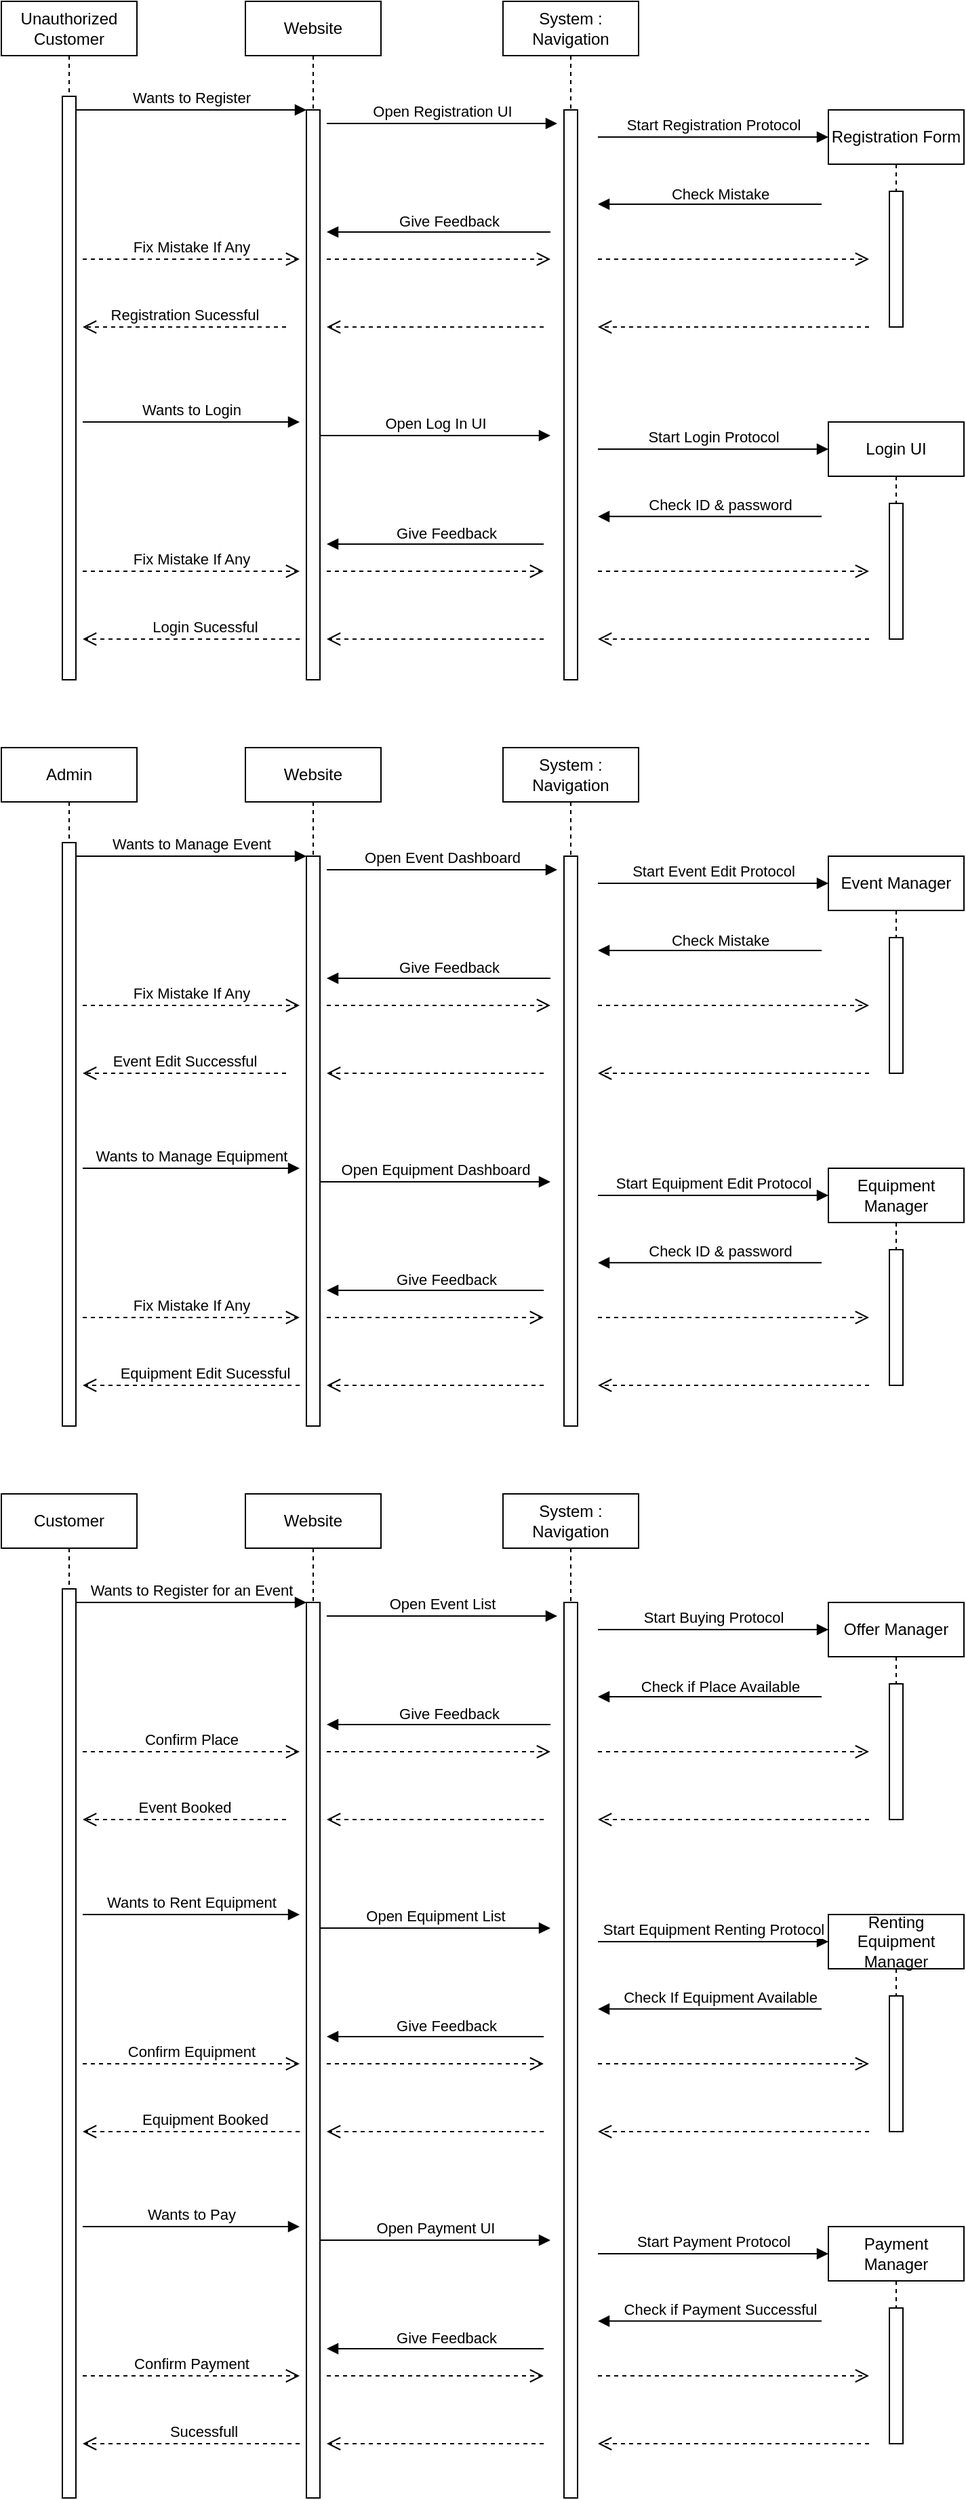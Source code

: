 <mxfile version="26.2.9">
  <diagram name="Page-1" id="2YBvvXClWsGukQMizWep">
    <mxGraphModel dx="3362" dy="2035" grid="1" gridSize="10" guides="1" tooltips="1" connect="1" arrows="1" fold="1" page="1" pageScale="1" pageWidth="850" pageHeight="1100" math="0" shadow="0">
      <root>
        <mxCell id="0" />
        <mxCell id="1" parent="0" />
        <mxCell id="aM9ryv3xv72pqoxQDRHE-1" value="Unauthorized Customer" style="shape=umlLifeline;perimeter=lifelinePerimeter;whiteSpace=wrap;html=1;container=0;dropTarget=0;collapsible=0;recursiveResize=0;outlineConnect=0;portConstraint=eastwest;newEdgeStyle={&quot;edgeStyle&quot;:&quot;elbowEdgeStyle&quot;,&quot;elbow&quot;:&quot;vertical&quot;,&quot;curved&quot;:0,&quot;rounded&quot;:0};" parent="1" vertex="1">
          <mxGeometry x="40" y="40" width="100" height="500" as="geometry" />
        </mxCell>
        <mxCell id="aM9ryv3xv72pqoxQDRHE-2" value="" style="html=1;points=[];perimeter=orthogonalPerimeter;outlineConnect=0;targetShapes=umlLifeline;portConstraint=eastwest;newEdgeStyle={&quot;edgeStyle&quot;:&quot;elbowEdgeStyle&quot;,&quot;elbow&quot;:&quot;vertical&quot;,&quot;curved&quot;:0,&quot;rounded&quot;:0};" parent="aM9ryv3xv72pqoxQDRHE-1" vertex="1">
          <mxGeometry x="45" y="70" width="10" height="430" as="geometry" />
        </mxCell>
        <mxCell id="aM9ryv3xv72pqoxQDRHE-5" value="Website" style="shape=umlLifeline;perimeter=lifelinePerimeter;whiteSpace=wrap;html=1;container=0;dropTarget=0;collapsible=0;recursiveResize=0;outlineConnect=0;portConstraint=eastwest;newEdgeStyle={&quot;edgeStyle&quot;:&quot;elbowEdgeStyle&quot;,&quot;elbow&quot;:&quot;vertical&quot;,&quot;curved&quot;:0,&quot;rounded&quot;:0};" parent="1" vertex="1">
          <mxGeometry x="220" y="40" width="100" height="500" as="geometry" />
        </mxCell>
        <mxCell id="aM9ryv3xv72pqoxQDRHE-6" value="" style="html=1;points=[];perimeter=orthogonalPerimeter;outlineConnect=0;targetShapes=umlLifeline;portConstraint=eastwest;newEdgeStyle={&quot;edgeStyle&quot;:&quot;elbowEdgeStyle&quot;,&quot;elbow&quot;:&quot;vertical&quot;,&quot;curved&quot;:0,&quot;rounded&quot;:0};" parent="aM9ryv3xv72pqoxQDRHE-5" vertex="1">
          <mxGeometry x="45" y="80" width="10" height="420" as="geometry" />
        </mxCell>
        <mxCell id="aM9ryv3xv72pqoxQDRHE-7" value="Wants to Register" style="html=1;verticalAlign=bottom;endArrow=block;edgeStyle=elbowEdgeStyle;elbow=vertical;curved=0;rounded=0;" parent="1" source="aM9ryv3xv72pqoxQDRHE-2" target="aM9ryv3xv72pqoxQDRHE-6" edge="1">
          <mxGeometry relative="1" as="geometry">
            <mxPoint x="195" y="130" as="sourcePoint" />
            <Array as="points">
              <mxPoint x="180" y="120" />
            </Array>
          </mxGeometry>
        </mxCell>
        <mxCell id="aM9ryv3xv72pqoxQDRHE-8" value="Registration Sucessful" style="html=1;verticalAlign=bottom;endArrow=open;dashed=1;endSize=8;edgeStyle=elbowEdgeStyle;elbow=vertical;curved=0;rounded=0;" parent="1" edge="1">
          <mxGeometry relative="1" as="geometry">
            <mxPoint x="100" y="280" as="targetPoint" />
            <Array as="points">
              <mxPoint x="190" y="280" />
            </Array>
            <mxPoint x="250" y="280" as="sourcePoint" />
            <mxPoint as="offset" />
          </mxGeometry>
        </mxCell>
        <mxCell id="aM9ryv3xv72pqoxQDRHE-9" value="Give Feedback" style="html=1;verticalAlign=bottom;endArrow=block;edgeStyle=elbowEdgeStyle;elbow=vertical;curved=0;rounded=0;" parent="1" edge="1">
          <mxGeometry x="-0.091" y="1" relative="1" as="geometry">
            <mxPoint x="445" y="210" as="sourcePoint" />
            <Array as="points">
              <mxPoint x="370" y="210" />
            </Array>
            <mxPoint x="280" y="210" as="targetPoint" />
            <mxPoint as="offset" />
          </mxGeometry>
        </mxCell>
        <mxCell id="aM9ryv3xv72pqoxQDRHE-10" value="Fix Mistake If Any" style="html=1;verticalAlign=bottom;endArrow=open;dashed=1;endSize=8;edgeStyle=elbowEdgeStyle;elbow=vertical;curved=0;rounded=0;" parent="1" edge="1">
          <mxGeometry relative="1" as="geometry">
            <mxPoint x="260" y="230" as="targetPoint" />
            <Array as="points">
              <mxPoint x="180" y="230" />
            </Array>
            <mxPoint x="100" y="230" as="sourcePoint" />
          </mxGeometry>
        </mxCell>
        <mxCell id="BdRyoHhxma-cPwSNTm6--17" value="Open Registration UI" style="html=1;verticalAlign=bottom;endArrow=block;edgeStyle=elbowEdgeStyle;elbow=vertical;curved=0;rounded=0;" edge="1" parent="1">
          <mxGeometry relative="1" as="geometry">
            <mxPoint x="280" y="130" as="sourcePoint" />
            <Array as="points">
              <mxPoint x="365" y="130" />
            </Array>
            <mxPoint x="450" y="130" as="targetPoint" />
          </mxGeometry>
        </mxCell>
        <mxCell id="BdRyoHhxma-cPwSNTm6--18" value="System : Navigation" style="shape=umlLifeline;perimeter=lifelinePerimeter;whiteSpace=wrap;html=1;container=0;dropTarget=0;collapsible=0;recursiveResize=0;outlineConnect=0;portConstraint=eastwest;newEdgeStyle={&quot;edgeStyle&quot;:&quot;elbowEdgeStyle&quot;,&quot;elbow&quot;:&quot;vertical&quot;,&quot;curved&quot;:0,&quot;rounded&quot;:0};" vertex="1" parent="1">
          <mxGeometry x="410" y="40" width="100" height="500" as="geometry" />
        </mxCell>
        <mxCell id="BdRyoHhxma-cPwSNTm6--19" value="" style="html=1;points=[];perimeter=orthogonalPerimeter;outlineConnect=0;targetShapes=umlLifeline;portConstraint=eastwest;newEdgeStyle={&quot;edgeStyle&quot;:&quot;elbowEdgeStyle&quot;,&quot;elbow&quot;:&quot;vertical&quot;,&quot;curved&quot;:0,&quot;rounded&quot;:0};" vertex="1" parent="BdRyoHhxma-cPwSNTm6--18">
          <mxGeometry x="45" y="80" width="10" height="420" as="geometry" />
        </mxCell>
        <mxCell id="BdRyoHhxma-cPwSNTm6--20" value="Start Registration Protocol " style="html=1;verticalAlign=bottom;endArrow=block;edgeStyle=elbowEdgeStyle;elbow=vertical;curved=0;rounded=0;" edge="1" parent="1">
          <mxGeometry relative="1" as="geometry">
            <mxPoint x="480" y="140" as="sourcePoint" />
            <Array as="points">
              <mxPoint x="565" y="140" />
            </Array>
            <mxPoint x="650" y="140" as="targetPoint" />
            <mxPoint as="offset" />
          </mxGeometry>
        </mxCell>
        <mxCell id="BdRyoHhxma-cPwSNTm6--21" value="Check Mistake" style="html=1;verticalAlign=bottom;endArrow=block;edgeStyle=elbowEdgeStyle;elbow=vertical;curved=0;rounded=0;" edge="1" parent="1">
          <mxGeometry x="-0.091" y="1" relative="1" as="geometry">
            <mxPoint x="645" y="189.5" as="sourcePoint" />
            <Array as="points">
              <mxPoint x="570" y="189.5" />
            </Array>
            <mxPoint x="480" y="189.5" as="targetPoint" />
            <mxPoint as="offset" />
          </mxGeometry>
        </mxCell>
        <mxCell id="BdRyoHhxma-cPwSNTm6--26" value="Registration Form" style="shape=umlLifeline;perimeter=lifelinePerimeter;whiteSpace=wrap;html=1;container=0;dropTarget=0;collapsible=0;recursiveResize=0;outlineConnect=0;portConstraint=eastwest;newEdgeStyle={&quot;edgeStyle&quot;:&quot;elbowEdgeStyle&quot;,&quot;elbow&quot;:&quot;vertical&quot;,&quot;curved&quot;:0,&quot;rounded&quot;:0};" vertex="1" parent="1">
          <mxGeometry x="650" y="120" width="100" height="160" as="geometry" />
        </mxCell>
        <mxCell id="BdRyoHhxma-cPwSNTm6--27" value="" style="html=1;points=[];perimeter=orthogonalPerimeter;outlineConnect=0;targetShapes=umlLifeline;portConstraint=eastwest;newEdgeStyle={&quot;edgeStyle&quot;:&quot;elbowEdgeStyle&quot;,&quot;elbow&quot;:&quot;vertical&quot;,&quot;curved&quot;:0,&quot;rounded&quot;:0};" vertex="1" parent="BdRyoHhxma-cPwSNTm6--26">
          <mxGeometry x="45" y="60" width="10" height="100" as="geometry" />
        </mxCell>
        <mxCell id="BdRyoHhxma-cPwSNTm6--30" value="" style="html=1;verticalAlign=bottom;endArrow=open;dashed=1;endSize=8;edgeStyle=elbowEdgeStyle;elbow=vertical;curved=0;rounded=0;" edge="1" parent="1">
          <mxGeometry relative="1" as="geometry">
            <mxPoint x="280" y="280" as="targetPoint" />
            <Array as="points">
              <mxPoint x="375" y="280" />
            </Array>
            <mxPoint x="440" y="280" as="sourcePoint" />
            <mxPoint as="offset" />
          </mxGeometry>
        </mxCell>
        <mxCell id="BdRyoHhxma-cPwSNTm6--31" value="" style="html=1;verticalAlign=bottom;endArrow=open;dashed=1;endSize=8;edgeStyle=elbowEdgeStyle;elbow=vertical;curved=0;rounded=0;" edge="1" parent="1">
          <mxGeometry relative="1" as="geometry">
            <mxPoint x="480" y="280" as="targetPoint" />
            <Array as="points">
              <mxPoint x="565" y="280" />
            </Array>
            <mxPoint x="680" y="280" as="sourcePoint" />
            <mxPoint as="offset" />
          </mxGeometry>
        </mxCell>
        <mxCell id="BdRyoHhxma-cPwSNTm6--32" value="" style="html=1;verticalAlign=bottom;endArrow=open;dashed=1;endSize=8;edgeStyle=elbowEdgeStyle;elbow=vertical;curved=0;rounded=0;" edge="1" parent="1">
          <mxGeometry relative="1" as="geometry">
            <mxPoint x="445" y="230" as="targetPoint" />
            <Array as="points">
              <mxPoint x="360" y="230" />
            </Array>
            <mxPoint x="280" y="230" as="sourcePoint" />
          </mxGeometry>
        </mxCell>
        <mxCell id="BdRyoHhxma-cPwSNTm6--33" value="" style="html=1;verticalAlign=bottom;endArrow=open;dashed=1;endSize=8;edgeStyle=elbowEdgeStyle;elbow=vertical;curved=0;rounded=0;" edge="1" parent="1">
          <mxGeometry relative="1" as="geometry">
            <mxPoint x="680" y="230" as="targetPoint" />
            <Array as="points">
              <mxPoint x="550" y="230" />
            </Array>
            <mxPoint x="480" y="230" as="sourcePoint" />
          </mxGeometry>
        </mxCell>
        <mxCell id="BdRyoHhxma-cPwSNTm6--55" value="Wants to Login" style="html=1;verticalAlign=bottom;endArrow=block;edgeStyle=elbowEdgeStyle;elbow=vertical;curved=0;rounded=0;" edge="1" parent="1">
          <mxGeometry relative="1" as="geometry">
            <mxPoint x="100" y="350" as="sourcePoint" />
            <Array as="points">
              <mxPoint x="175" y="350" />
            </Array>
            <mxPoint x="260" y="350" as="targetPoint" />
          </mxGeometry>
        </mxCell>
        <mxCell id="BdRyoHhxma-cPwSNTm6--56" value="Login Sucessful" style="html=1;verticalAlign=bottom;endArrow=open;dashed=1;endSize=8;edgeStyle=elbowEdgeStyle;elbow=vertical;curved=0;rounded=0;" edge="1" parent="1">
          <mxGeometry x="-0.118" relative="1" as="geometry">
            <mxPoint x="100" y="510" as="targetPoint" />
            <Array as="points">
              <mxPoint x="195" y="510" />
            </Array>
            <mxPoint x="260" y="510" as="sourcePoint" />
            <mxPoint as="offset" />
          </mxGeometry>
        </mxCell>
        <mxCell id="BdRyoHhxma-cPwSNTm6--57" value="Give Feedback" style="html=1;verticalAlign=bottom;endArrow=block;edgeStyle=elbowEdgeStyle;elbow=vertical;curved=0;rounded=0;" edge="1" parent="1">
          <mxGeometry x="-0.091" y="1" relative="1" as="geometry">
            <mxPoint x="440" y="440" as="sourcePoint" />
            <Array as="points">
              <mxPoint x="365" y="440" />
            </Array>
            <mxPoint x="280" y="440" as="targetPoint" />
            <mxPoint as="offset" />
          </mxGeometry>
        </mxCell>
        <mxCell id="BdRyoHhxma-cPwSNTm6--58" value="Fix Mistake If Any" style="html=1;verticalAlign=bottom;endArrow=open;dashed=1;endSize=8;edgeStyle=elbowEdgeStyle;elbow=vertical;curved=0;rounded=0;" edge="1" parent="1">
          <mxGeometry relative="1" as="geometry">
            <mxPoint x="260" y="460" as="targetPoint" />
            <Array as="points">
              <mxPoint x="175" y="460" />
            </Array>
            <mxPoint x="100" y="460" as="sourcePoint" />
          </mxGeometry>
        </mxCell>
        <mxCell id="BdRyoHhxma-cPwSNTm6--59" value="Open Log In UI" style="html=1;verticalAlign=bottom;endArrow=block;edgeStyle=elbowEdgeStyle;elbow=vertical;curved=0;rounded=0;" edge="1" parent="1">
          <mxGeometry relative="1" as="geometry">
            <mxPoint x="275" y="360" as="sourcePoint" />
            <Array as="points">
              <mxPoint x="360" y="360" />
            </Array>
            <mxPoint x="445" y="360" as="targetPoint" />
          </mxGeometry>
        </mxCell>
        <mxCell id="BdRyoHhxma-cPwSNTm6--60" value="Start Login Protocol" style="html=1;verticalAlign=bottom;endArrow=block;edgeStyle=elbowEdgeStyle;elbow=vertical;curved=0;rounded=0;" edge="1" parent="1">
          <mxGeometry relative="1" as="geometry">
            <mxPoint x="480" y="370" as="sourcePoint" />
            <Array as="points">
              <mxPoint x="565" y="370" />
            </Array>
            <mxPoint x="650" y="370" as="targetPoint" />
          </mxGeometry>
        </mxCell>
        <mxCell id="BdRyoHhxma-cPwSNTm6--61" value="Check ID &amp;amp; password" style="html=1;verticalAlign=bottom;endArrow=block;edgeStyle=elbowEdgeStyle;elbow=vertical;curved=0;rounded=0;" edge="1" parent="1">
          <mxGeometry x="-0.091" relative="1" as="geometry">
            <mxPoint x="645" y="419.66" as="sourcePoint" />
            <Array as="points">
              <mxPoint x="570" y="419.66" />
            </Array>
            <mxPoint x="480" y="419.66" as="targetPoint" />
            <mxPoint as="offset" />
          </mxGeometry>
        </mxCell>
        <mxCell id="BdRyoHhxma-cPwSNTm6--62" value="" style="html=1;verticalAlign=bottom;endArrow=open;dashed=1;endSize=8;edgeStyle=elbowEdgeStyle;elbow=vertical;curved=0;rounded=0;" edge="1" parent="1">
          <mxGeometry relative="1" as="geometry">
            <mxPoint x="280" y="510" as="targetPoint" />
            <Array as="points">
              <mxPoint x="370" y="510" />
            </Array>
            <mxPoint x="440" y="510" as="sourcePoint" />
            <mxPoint as="offset" />
          </mxGeometry>
        </mxCell>
        <mxCell id="BdRyoHhxma-cPwSNTm6--63" value="" style="html=1;verticalAlign=bottom;endArrow=open;dashed=1;endSize=8;edgeStyle=elbowEdgeStyle;elbow=vertical;curved=0;rounded=0;" edge="1" parent="1">
          <mxGeometry relative="1" as="geometry">
            <mxPoint x="480" y="510" as="targetPoint" />
            <Array as="points">
              <mxPoint x="560" y="510" />
            </Array>
            <mxPoint x="680" y="510" as="sourcePoint" />
            <mxPoint as="offset" />
          </mxGeometry>
        </mxCell>
        <mxCell id="BdRyoHhxma-cPwSNTm6--64" value="" style="html=1;verticalAlign=bottom;endArrow=open;dashed=1;endSize=8;edgeStyle=elbowEdgeStyle;elbow=vertical;curved=0;rounded=0;" edge="1" parent="1">
          <mxGeometry relative="1" as="geometry">
            <mxPoint x="440" y="460" as="targetPoint" />
            <Array as="points">
              <mxPoint x="355" y="460" />
            </Array>
            <mxPoint x="280" y="460" as="sourcePoint" />
          </mxGeometry>
        </mxCell>
        <mxCell id="BdRyoHhxma-cPwSNTm6--65" value="" style="html=1;verticalAlign=bottom;endArrow=open;dashed=1;endSize=8;edgeStyle=elbowEdgeStyle;elbow=vertical;curved=0;rounded=0;" edge="1" parent="1">
          <mxGeometry relative="1" as="geometry">
            <mxPoint x="680" y="460" as="targetPoint" />
            <Array as="points">
              <mxPoint x="545" y="460" />
            </Array>
            <mxPoint x="480" y="460" as="sourcePoint" />
          </mxGeometry>
        </mxCell>
        <mxCell id="BdRyoHhxma-cPwSNTm6--66" value="Login UI" style="shape=umlLifeline;perimeter=lifelinePerimeter;whiteSpace=wrap;html=1;container=0;dropTarget=0;collapsible=0;recursiveResize=0;outlineConnect=0;portConstraint=eastwest;newEdgeStyle={&quot;edgeStyle&quot;:&quot;elbowEdgeStyle&quot;,&quot;elbow&quot;:&quot;vertical&quot;,&quot;curved&quot;:0,&quot;rounded&quot;:0};" vertex="1" parent="1">
          <mxGeometry x="650" y="350" width="100" height="160" as="geometry" />
        </mxCell>
        <mxCell id="BdRyoHhxma-cPwSNTm6--67" value="" style="html=1;points=[];perimeter=orthogonalPerimeter;outlineConnect=0;targetShapes=umlLifeline;portConstraint=eastwest;newEdgeStyle={&quot;edgeStyle&quot;:&quot;elbowEdgeStyle&quot;,&quot;elbow&quot;:&quot;vertical&quot;,&quot;curved&quot;:0,&quot;rounded&quot;:0};" vertex="1" parent="BdRyoHhxma-cPwSNTm6--66">
          <mxGeometry x="45" y="60" width="10" height="100" as="geometry" />
        </mxCell>
        <mxCell id="BdRyoHhxma-cPwSNTm6--81" value="Admin" style="shape=umlLifeline;perimeter=lifelinePerimeter;whiteSpace=wrap;html=1;container=0;dropTarget=0;collapsible=0;recursiveResize=0;outlineConnect=0;portConstraint=eastwest;newEdgeStyle={&quot;edgeStyle&quot;:&quot;elbowEdgeStyle&quot;,&quot;elbow&quot;:&quot;vertical&quot;,&quot;curved&quot;:0,&quot;rounded&quot;:0};" vertex="1" parent="1">
          <mxGeometry x="40" y="590" width="100" height="500" as="geometry" />
        </mxCell>
        <mxCell id="BdRyoHhxma-cPwSNTm6--82" value="" style="html=1;points=[];perimeter=orthogonalPerimeter;outlineConnect=0;targetShapes=umlLifeline;portConstraint=eastwest;newEdgeStyle={&quot;edgeStyle&quot;:&quot;elbowEdgeStyle&quot;,&quot;elbow&quot;:&quot;vertical&quot;,&quot;curved&quot;:0,&quot;rounded&quot;:0};" vertex="1" parent="BdRyoHhxma-cPwSNTm6--81">
          <mxGeometry x="45" y="70" width="10" height="430" as="geometry" />
        </mxCell>
        <mxCell id="BdRyoHhxma-cPwSNTm6--83" value="Website" style="shape=umlLifeline;perimeter=lifelinePerimeter;whiteSpace=wrap;html=1;container=0;dropTarget=0;collapsible=0;recursiveResize=0;outlineConnect=0;portConstraint=eastwest;newEdgeStyle={&quot;edgeStyle&quot;:&quot;elbowEdgeStyle&quot;,&quot;elbow&quot;:&quot;vertical&quot;,&quot;curved&quot;:0,&quot;rounded&quot;:0};" vertex="1" parent="1">
          <mxGeometry x="220" y="590" width="100" height="500" as="geometry" />
        </mxCell>
        <mxCell id="BdRyoHhxma-cPwSNTm6--84" value="" style="html=1;points=[];perimeter=orthogonalPerimeter;outlineConnect=0;targetShapes=umlLifeline;portConstraint=eastwest;newEdgeStyle={&quot;edgeStyle&quot;:&quot;elbowEdgeStyle&quot;,&quot;elbow&quot;:&quot;vertical&quot;,&quot;curved&quot;:0,&quot;rounded&quot;:0};" vertex="1" parent="BdRyoHhxma-cPwSNTm6--83">
          <mxGeometry x="45" y="80" width="10" height="420" as="geometry" />
        </mxCell>
        <mxCell id="BdRyoHhxma-cPwSNTm6--85" value="Wants to Manage Event " style="html=1;verticalAlign=bottom;endArrow=block;edgeStyle=elbowEdgeStyle;elbow=vertical;curved=0;rounded=0;" edge="1" parent="1" source="BdRyoHhxma-cPwSNTm6--82" target="BdRyoHhxma-cPwSNTm6--84">
          <mxGeometry relative="1" as="geometry">
            <mxPoint x="195" y="680" as="sourcePoint" />
            <Array as="points">
              <mxPoint x="180" y="670" />
            </Array>
          </mxGeometry>
        </mxCell>
        <mxCell id="BdRyoHhxma-cPwSNTm6--86" value="Event Edit Successful" style="html=1;verticalAlign=bottom;endArrow=open;dashed=1;endSize=8;edgeStyle=elbowEdgeStyle;elbow=vertical;curved=0;rounded=0;" edge="1" parent="1">
          <mxGeometry relative="1" as="geometry">
            <mxPoint x="100" y="830" as="targetPoint" />
            <Array as="points">
              <mxPoint x="190" y="830" />
            </Array>
            <mxPoint x="250" y="830" as="sourcePoint" />
            <mxPoint as="offset" />
          </mxGeometry>
        </mxCell>
        <mxCell id="BdRyoHhxma-cPwSNTm6--87" value="Give Feedback" style="html=1;verticalAlign=bottom;endArrow=block;edgeStyle=elbowEdgeStyle;elbow=vertical;curved=0;rounded=0;" edge="1" parent="1">
          <mxGeometry x="-0.091" y="1" relative="1" as="geometry">
            <mxPoint x="445" y="760" as="sourcePoint" />
            <Array as="points">
              <mxPoint x="370" y="760" />
            </Array>
            <mxPoint x="280" y="760" as="targetPoint" />
            <mxPoint as="offset" />
          </mxGeometry>
        </mxCell>
        <mxCell id="BdRyoHhxma-cPwSNTm6--88" value="Fix Mistake If Any" style="html=1;verticalAlign=bottom;endArrow=open;dashed=1;endSize=8;edgeStyle=elbowEdgeStyle;elbow=vertical;curved=0;rounded=0;" edge="1" parent="1">
          <mxGeometry relative="1" as="geometry">
            <mxPoint x="260" y="780" as="targetPoint" />
            <Array as="points">
              <mxPoint x="180" y="780" />
            </Array>
            <mxPoint x="100" y="780" as="sourcePoint" />
          </mxGeometry>
        </mxCell>
        <mxCell id="BdRyoHhxma-cPwSNTm6--89" value="Open Event Dashboard" style="html=1;verticalAlign=bottom;endArrow=block;edgeStyle=elbowEdgeStyle;elbow=vertical;curved=0;rounded=0;" edge="1" parent="1">
          <mxGeometry relative="1" as="geometry">
            <mxPoint x="280" y="680" as="sourcePoint" />
            <Array as="points">
              <mxPoint x="365" y="680" />
            </Array>
            <mxPoint x="450" y="680" as="targetPoint" />
          </mxGeometry>
        </mxCell>
        <mxCell id="BdRyoHhxma-cPwSNTm6--90" value="System : Navigation" style="shape=umlLifeline;perimeter=lifelinePerimeter;whiteSpace=wrap;html=1;container=0;dropTarget=0;collapsible=0;recursiveResize=0;outlineConnect=0;portConstraint=eastwest;newEdgeStyle={&quot;edgeStyle&quot;:&quot;elbowEdgeStyle&quot;,&quot;elbow&quot;:&quot;vertical&quot;,&quot;curved&quot;:0,&quot;rounded&quot;:0};" vertex="1" parent="1">
          <mxGeometry x="410" y="590" width="100" height="500" as="geometry" />
        </mxCell>
        <mxCell id="BdRyoHhxma-cPwSNTm6--91" value="" style="html=1;points=[];perimeter=orthogonalPerimeter;outlineConnect=0;targetShapes=umlLifeline;portConstraint=eastwest;newEdgeStyle={&quot;edgeStyle&quot;:&quot;elbowEdgeStyle&quot;,&quot;elbow&quot;:&quot;vertical&quot;,&quot;curved&quot;:0,&quot;rounded&quot;:0};" vertex="1" parent="BdRyoHhxma-cPwSNTm6--90">
          <mxGeometry x="45" y="80" width="10" height="420" as="geometry" />
        </mxCell>
        <mxCell id="BdRyoHhxma-cPwSNTm6--92" value="Start Event Edit Protocol " style="html=1;verticalAlign=bottom;endArrow=block;edgeStyle=elbowEdgeStyle;elbow=vertical;curved=0;rounded=0;" edge="1" parent="1">
          <mxGeometry relative="1" as="geometry">
            <mxPoint x="480" y="690" as="sourcePoint" />
            <Array as="points">
              <mxPoint x="565" y="690" />
            </Array>
            <mxPoint x="650" y="690" as="targetPoint" />
            <mxPoint as="offset" />
          </mxGeometry>
        </mxCell>
        <mxCell id="BdRyoHhxma-cPwSNTm6--93" value="Check Mistake" style="html=1;verticalAlign=bottom;endArrow=block;edgeStyle=elbowEdgeStyle;elbow=vertical;curved=0;rounded=0;" edge="1" parent="1">
          <mxGeometry x="-0.091" y="1" relative="1" as="geometry">
            <mxPoint x="645" y="739.5" as="sourcePoint" />
            <Array as="points">
              <mxPoint x="570" y="739.5" />
            </Array>
            <mxPoint x="480" y="739.5" as="targetPoint" />
            <mxPoint as="offset" />
          </mxGeometry>
        </mxCell>
        <mxCell id="BdRyoHhxma-cPwSNTm6--94" value="Event Manager" style="shape=umlLifeline;perimeter=lifelinePerimeter;whiteSpace=wrap;html=1;container=0;dropTarget=0;collapsible=0;recursiveResize=0;outlineConnect=0;portConstraint=eastwest;newEdgeStyle={&quot;edgeStyle&quot;:&quot;elbowEdgeStyle&quot;,&quot;elbow&quot;:&quot;vertical&quot;,&quot;curved&quot;:0,&quot;rounded&quot;:0};" vertex="1" parent="1">
          <mxGeometry x="650" y="670" width="100" height="160" as="geometry" />
        </mxCell>
        <mxCell id="BdRyoHhxma-cPwSNTm6--95" value="" style="html=1;points=[];perimeter=orthogonalPerimeter;outlineConnect=0;targetShapes=umlLifeline;portConstraint=eastwest;newEdgeStyle={&quot;edgeStyle&quot;:&quot;elbowEdgeStyle&quot;,&quot;elbow&quot;:&quot;vertical&quot;,&quot;curved&quot;:0,&quot;rounded&quot;:0};" vertex="1" parent="BdRyoHhxma-cPwSNTm6--94">
          <mxGeometry x="45" y="60" width="10" height="100" as="geometry" />
        </mxCell>
        <mxCell id="BdRyoHhxma-cPwSNTm6--96" value="" style="html=1;verticalAlign=bottom;endArrow=open;dashed=1;endSize=8;edgeStyle=elbowEdgeStyle;elbow=vertical;curved=0;rounded=0;" edge="1" parent="1">
          <mxGeometry relative="1" as="geometry">
            <mxPoint x="280" y="830" as="targetPoint" />
            <Array as="points">
              <mxPoint x="375" y="830" />
            </Array>
            <mxPoint x="440" y="830" as="sourcePoint" />
            <mxPoint as="offset" />
          </mxGeometry>
        </mxCell>
        <mxCell id="BdRyoHhxma-cPwSNTm6--97" value="" style="html=1;verticalAlign=bottom;endArrow=open;dashed=1;endSize=8;edgeStyle=elbowEdgeStyle;elbow=vertical;curved=0;rounded=0;" edge="1" parent="1">
          <mxGeometry relative="1" as="geometry">
            <mxPoint x="480" y="830" as="targetPoint" />
            <Array as="points">
              <mxPoint x="565" y="830" />
            </Array>
            <mxPoint x="680" y="830" as="sourcePoint" />
            <mxPoint as="offset" />
          </mxGeometry>
        </mxCell>
        <mxCell id="BdRyoHhxma-cPwSNTm6--98" value="" style="html=1;verticalAlign=bottom;endArrow=open;dashed=1;endSize=8;edgeStyle=elbowEdgeStyle;elbow=vertical;curved=0;rounded=0;" edge="1" parent="1">
          <mxGeometry relative="1" as="geometry">
            <mxPoint x="445" y="780" as="targetPoint" />
            <Array as="points">
              <mxPoint x="360" y="780" />
            </Array>
            <mxPoint x="280" y="780" as="sourcePoint" />
          </mxGeometry>
        </mxCell>
        <mxCell id="BdRyoHhxma-cPwSNTm6--99" value="" style="html=1;verticalAlign=bottom;endArrow=open;dashed=1;endSize=8;edgeStyle=elbowEdgeStyle;elbow=vertical;curved=0;rounded=0;" edge="1" parent="1">
          <mxGeometry relative="1" as="geometry">
            <mxPoint x="680" y="780" as="targetPoint" />
            <Array as="points">
              <mxPoint x="550" y="780" />
            </Array>
            <mxPoint x="480" y="780" as="sourcePoint" />
          </mxGeometry>
        </mxCell>
        <mxCell id="BdRyoHhxma-cPwSNTm6--100" value="Wants to Manage Equipment" style="html=1;verticalAlign=bottom;endArrow=block;edgeStyle=elbowEdgeStyle;elbow=vertical;curved=0;rounded=0;" edge="1" parent="1">
          <mxGeometry relative="1" as="geometry">
            <mxPoint x="100" y="900" as="sourcePoint" />
            <Array as="points">
              <mxPoint x="175" y="900" />
            </Array>
            <mxPoint x="260" y="900" as="targetPoint" />
          </mxGeometry>
        </mxCell>
        <mxCell id="BdRyoHhxma-cPwSNTm6--101" value="Equipment Edit Sucessful" style="html=1;verticalAlign=bottom;endArrow=open;dashed=1;endSize=8;edgeStyle=elbowEdgeStyle;elbow=vertical;curved=0;rounded=0;" edge="1" parent="1">
          <mxGeometry x="-0.118" relative="1" as="geometry">
            <mxPoint x="100" y="1060" as="targetPoint" />
            <Array as="points">
              <mxPoint x="195" y="1060" />
            </Array>
            <mxPoint x="260" y="1060" as="sourcePoint" />
            <mxPoint as="offset" />
          </mxGeometry>
        </mxCell>
        <mxCell id="BdRyoHhxma-cPwSNTm6--102" value="Give Feedback" style="html=1;verticalAlign=bottom;endArrow=block;edgeStyle=elbowEdgeStyle;elbow=vertical;curved=0;rounded=0;" edge="1" parent="1">
          <mxGeometry x="-0.091" y="1" relative="1" as="geometry">
            <mxPoint x="440" y="990" as="sourcePoint" />
            <Array as="points">
              <mxPoint x="365" y="990" />
            </Array>
            <mxPoint x="280" y="990" as="targetPoint" />
            <mxPoint as="offset" />
          </mxGeometry>
        </mxCell>
        <mxCell id="BdRyoHhxma-cPwSNTm6--103" value="Fix Mistake If Any" style="html=1;verticalAlign=bottom;endArrow=open;dashed=1;endSize=8;edgeStyle=elbowEdgeStyle;elbow=vertical;curved=0;rounded=0;" edge="1" parent="1">
          <mxGeometry relative="1" as="geometry">
            <mxPoint x="260" y="1010" as="targetPoint" />
            <Array as="points">
              <mxPoint x="175" y="1010" />
            </Array>
            <mxPoint x="100" y="1010" as="sourcePoint" />
          </mxGeometry>
        </mxCell>
        <mxCell id="BdRyoHhxma-cPwSNTm6--104" value="Open Equipment Dashboard" style="html=1;verticalAlign=bottom;endArrow=block;edgeStyle=elbowEdgeStyle;elbow=vertical;curved=0;rounded=0;" edge="1" parent="1">
          <mxGeometry relative="1" as="geometry">
            <mxPoint x="275" y="910" as="sourcePoint" />
            <Array as="points">
              <mxPoint x="360" y="910" />
            </Array>
            <mxPoint x="445" y="910" as="targetPoint" />
          </mxGeometry>
        </mxCell>
        <mxCell id="BdRyoHhxma-cPwSNTm6--105" value="Start Equipment Edit Protocol" style="html=1;verticalAlign=bottom;endArrow=block;edgeStyle=elbowEdgeStyle;elbow=vertical;curved=0;rounded=0;" edge="1" parent="1">
          <mxGeometry relative="1" as="geometry">
            <mxPoint x="480" y="920" as="sourcePoint" />
            <Array as="points">
              <mxPoint x="565" y="920" />
            </Array>
            <mxPoint x="650" y="920" as="targetPoint" />
          </mxGeometry>
        </mxCell>
        <mxCell id="BdRyoHhxma-cPwSNTm6--106" value="Check ID &amp;amp; password" style="html=1;verticalAlign=bottom;endArrow=block;edgeStyle=elbowEdgeStyle;elbow=vertical;curved=0;rounded=0;" edge="1" parent="1">
          <mxGeometry x="-0.091" relative="1" as="geometry">
            <mxPoint x="645" y="969.66" as="sourcePoint" />
            <Array as="points">
              <mxPoint x="570" y="969.66" />
            </Array>
            <mxPoint x="480" y="969.66" as="targetPoint" />
            <mxPoint as="offset" />
          </mxGeometry>
        </mxCell>
        <mxCell id="BdRyoHhxma-cPwSNTm6--107" value="" style="html=1;verticalAlign=bottom;endArrow=open;dashed=1;endSize=8;edgeStyle=elbowEdgeStyle;elbow=vertical;curved=0;rounded=0;" edge="1" parent="1">
          <mxGeometry relative="1" as="geometry">
            <mxPoint x="280" y="1060" as="targetPoint" />
            <Array as="points">
              <mxPoint x="370" y="1060" />
            </Array>
            <mxPoint x="440" y="1060" as="sourcePoint" />
            <mxPoint as="offset" />
          </mxGeometry>
        </mxCell>
        <mxCell id="BdRyoHhxma-cPwSNTm6--108" value="" style="html=1;verticalAlign=bottom;endArrow=open;dashed=1;endSize=8;edgeStyle=elbowEdgeStyle;elbow=vertical;curved=0;rounded=0;" edge="1" parent="1">
          <mxGeometry relative="1" as="geometry">
            <mxPoint x="480" y="1060" as="targetPoint" />
            <Array as="points">
              <mxPoint x="560" y="1060" />
            </Array>
            <mxPoint x="680" y="1060" as="sourcePoint" />
            <mxPoint as="offset" />
          </mxGeometry>
        </mxCell>
        <mxCell id="BdRyoHhxma-cPwSNTm6--109" value="" style="html=1;verticalAlign=bottom;endArrow=open;dashed=1;endSize=8;edgeStyle=elbowEdgeStyle;elbow=vertical;curved=0;rounded=0;" edge="1" parent="1">
          <mxGeometry relative="1" as="geometry">
            <mxPoint x="440" y="1010" as="targetPoint" />
            <Array as="points">
              <mxPoint x="355" y="1010" />
            </Array>
            <mxPoint x="280" y="1010" as="sourcePoint" />
          </mxGeometry>
        </mxCell>
        <mxCell id="BdRyoHhxma-cPwSNTm6--110" value="" style="html=1;verticalAlign=bottom;endArrow=open;dashed=1;endSize=8;edgeStyle=elbowEdgeStyle;elbow=vertical;curved=0;rounded=0;" edge="1" parent="1">
          <mxGeometry relative="1" as="geometry">
            <mxPoint x="680" y="1010" as="targetPoint" />
            <Array as="points">
              <mxPoint x="545" y="1010" />
            </Array>
            <mxPoint x="480" y="1010" as="sourcePoint" />
          </mxGeometry>
        </mxCell>
        <mxCell id="BdRyoHhxma-cPwSNTm6--111" value="Equipment Manager" style="shape=umlLifeline;perimeter=lifelinePerimeter;whiteSpace=wrap;html=1;container=0;dropTarget=0;collapsible=0;recursiveResize=0;outlineConnect=0;portConstraint=eastwest;newEdgeStyle={&quot;edgeStyle&quot;:&quot;elbowEdgeStyle&quot;,&quot;elbow&quot;:&quot;vertical&quot;,&quot;curved&quot;:0,&quot;rounded&quot;:0};" vertex="1" parent="1">
          <mxGeometry x="650" y="900" width="100" height="160" as="geometry" />
        </mxCell>
        <mxCell id="BdRyoHhxma-cPwSNTm6--112" value="" style="html=1;points=[];perimeter=orthogonalPerimeter;outlineConnect=0;targetShapes=umlLifeline;portConstraint=eastwest;newEdgeStyle={&quot;edgeStyle&quot;:&quot;elbowEdgeStyle&quot;,&quot;elbow&quot;:&quot;vertical&quot;,&quot;curved&quot;:0,&quot;rounded&quot;:0};" vertex="1" parent="BdRyoHhxma-cPwSNTm6--111">
          <mxGeometry x="45" y="60" width="10" height="100" as="geometry" />
        </mxCell>
        <mxCell id="BdRyoHhxma-cPwSNTm6--113" value="Customer" style="shape=umlLifeline;perimeter=lifelinePerimeter;whiteSpace=wrap;html=1;container=0;dropTarget=0;collapsible=0;recursiveResize=0;outlineConnect=0;portConstraint=eastwest;newEdgeStyle={&quot;edgeStyle&quot;:&quot;elbowEdgeStyle&quot;,&quot;elbow&quot;:&quot;vertical&quot;,&quot;curved&quot;:0,&quot;rounded&quot;:0};" vertex="1" parent="1">
          <mxGeometry x="40" y="1140" width="100" height="740" as="geometry" />
        </mxCell>
        <mxCell id="BdRyoHhxma-cPwSNTm6--114" value="" style="html=1;points=[];perimeter=orthogonalPerimeter;outlineConnect=0;targetShapes=umlLifeline;portConstraint=eastwest;newEdgeStyle={&quot;edgeStyle&quot;:&quot;elbowEdgeStyle&quot;,&quot;elbow&quot;:&quot;vertical&quot;,&quot;curved&quot;:0,&quot;rounded&quot;:0};" vertex="1" parent="BdRyoHhxma-cPwSNTm6--113">
          <mxGeometry x="45" y="70" width="10" height="670" as="geometry" />
        </mxCell>
        <mxCell id="BdRyoHhxma-cPwSNTm6--115" value="Website" style="shape=umlLifeline;perimeter=lifelinePerimeter;whiteSpace=wrap;html=1;container=0;dropTarget=0;collapsible=0;recursiveResize=0;outlineConnect=0;portConstraint=eastwest;newEdgeStyle={&quot;edgeStyle&quot;:&quot;elbowEdgeStyle&quot;,&quot;elbow&quot;:&quot;vertical&quot;,&quot;curved&quot;:0,&quot;rounded&quot;:0};" vertex="1" parent="1">
          <mxGeometry x="220" y="1140" width="100" height="740" as="geometry" />
        </mxCell>
        <mxCell id="BdRyoHhxma-cPwSNTm6--116" value="" style="html=1;points=[];perimeter=orthogonalPerimeter;outlineConnect=0;targetShapes=umlLifeline;portConstraint=eastwest;newEdgeStyle={&quot;edgeStyle&quot;:&quot;elbowEdgeStyle&quot;,&quot;elbow&quot;:&quot;vertical&quot;,&quot;curved&quot;:0,&quot;rounded&quot;:0};" vertex="1" parent="BdRyoHhxma-cPwSNTm6--115">
          <mxGeometry x="45" y="80" width="10" height="660" as="geometry" />
        </mxCell>
        <mxCell id="BdRyoHhxma-cPwSNTm6--117" value="Wants to Register for an Event " style="html=1;verticalAlign=bottom;endArrow=block;edgeStyle=elbowEdgeStyle;elbow=vertical;curved=0;rounded=0;" edge="1" parent="1" source="BdRyoHhxma-cPwSNTm6--114" target="BdRyoHhxma-cPwSNTm6--116">
          <mxGeometry relative="1" as="geometry">
            <mxPoint x="195" y="1230" as="sourcePoint" />
            <Array as="points">
              <mxPoint x="180" y="1220" />
            </Array>
            <mxPoint as="offset" />
          </mxGeometry>
        </mxCell>
        <mxCell id="BdRyoHhxma-cPwSNTm6--118" value="Event Booked" style="html=1;verticalAlign=bottom;endArrow=open;dashed=1;endSize=8;edgeStyle=elbowEdgeStyle;elbow=vertical;curved=0;rounded=0;" edge="1" parent="1">
          <mxGeometry relative="1" as="geometry">
            <mxPoint x="100" y="1380" as="targetPoint" />
            <Array as="points">
              <mxPoint x="190" y="1380" />
            </Array>
            <mxPoint x="250" y="1380" as="sourcePoint" />
            <mxPoint as="offset" />
          </mxGeometry>
        </mxCell>
        <mxCell id="BdRyoHhxma-cPwSNTm6--119" value="Give Feedback" style="html=1;verticalAlign=bottom;endArrow=block;edgeStyle=elbowEdgeStyle;elbow=vertical;curved=0;rounded=0;" edge="1" parent="1">
          <mxGeometry x="-0.091" y="1" relative="1" as="geometry">
            <mxPoint x="445" y="1310" as="sourcePoint" />
            <Array as="points">
              <mxPoint x="370" y="1310" />
            </Array>
            <mxPoint x="280" y="1310" as="targetPoint" />
            <mxPoint as="offset" />
          </mxGeometry>
        </mxCell>
        <mxCell id="BdRyoHhxma-cPwSNTm6--120" value="Confirm Place" style="html=1;verticalAlign=bottom;endArrow=open;dashed=1;endSize=8;edgeStyle=elbowEdgeStyle;elbow=vertical;curved=0;rounded=0;" edge="1" parent="1">
          <mxGeometry relative="1" as="geometry">
            <mxPoint x="260" y="1330" as="targetPoint" />
            <Array as="points">
              <mxPoint x="180" y="1330" />
            </Array>
            <mxPoint x="100" y="1330" as="sourcePoint" />
          </mxGeometry>
        </mxCell>
        <mxCell id="BdRyoHhxma-cPwSNTm6--121" value="Open Event List" style="html=1;verticalAlign=bottom;endArrow=block;edgeStyle=elbowEdgeStyle;elbow=vertical;curved=0;rounded=0;" edge="1" parent="1">
          <mxGeometry relative="1" as="geometry">
            <mxPoint x="280" y="1230" as="sourcePoint" />
            <Array as="points">
              <mxPoint x="365" y="1230" />
            </Array>
            <mxPoint x="450" y="1230" as="targetPoint" />
          </mxGeometry>
        </mxCell>
        <mxCell id="BdRyoHhxma-cPwSNTm6--122" value="System : Navigation" style="shape=umlLifeline;perimeter=lifelinePerimeter;whiteSpace=wrap;html=1;container=0;dropTarget=0;collapsible=0;recursiveResize=0;outlineConnect=0;portConstraint=eastwest;newEdgeStyle={&quot;edgeStyle&quot;:&quot;elbowEdgeStyle&quot;,&quot;elbow&quot;:&quot;vertical&quot;,&quot;curved&quot;:0,&quot;rounded&quot;:0};" vertex="1" parent="1">
          <mxGeometry x="410" y="1140" width="100" height="740" as="geometry" />
        </mxCell>
        <mxCell id="BdRyoHhxma-cPwSNTm6--123" value="" style="html=1;points=[];perimeter=orthogonalPerimeter;outlineConnect=0;targetShapes=umlLifeline;portConstraint=eastwest;newEdgeStyle={&quot;edgeStyle&quot;:&quot;elbowEdgeStyle&quot;,&quot;elbow&quot;:&quot;vertical&quot;,&quot;curved&quot;:0,&quot;rounded&quot;:0};" vertex="1" parent="BdRyoHhxma-cPwSNTm6--122">
          <mxGeometry x="45" y="80" width="10" height="660" as="geometry" />
        </mxCell>
        <mxCell id="BdRyoHhxma-cPwSNTm6--124" value="Start Buying Protocol " style="html=1;verticalAlign=bottom;endArrow=block;edgeStyle=elbowEdgeStyle;elbow=vertical;curved=0;rounded=0;" edge="1" parent="1">
          <mxGeometry relative="1" as="geometry">
            <mxPoint x="480" y="1240" as="sourcePoint" />
            <Array as="points">
              <mxPoint x="565" y="1240" />
            </Array>
            <mxPoint x="650" y="1240" as="targetPoint" />
            <mxPoint as="offset" />
          </mxGeometry>
        </mxCell>
        <mxCell id="BdRyoHhxma-cPwSNTm6--125" value="Check if Place Available" style="html=1;verticalAlign=bottom;endArrow=block;edgeStyle=elbowEdgeStyle;elbow=vertical;curved=0;rounded=0;" edge="1" parent="1">
          <mxGeometry x="-0.091" y="1" relative="1" as="geometry">
            <mxPoint x="645" y="1289.5" as="sourcePoint" />
            <Array as="points">
              <mxPoint x="570" y="1289.5" />
            </Array>
            <mxPoint x="480" y="1289.5" as="targetPoint" />
            <mxPoint as="offset" />
          </mxGeometry>
        </mxCell>
        <mxCell id="BdRyoHhxma-cPwSNTm6--126" value="Offer Manager" style="shape=umlLifeline;perimeter=lifelinePerimeter;whiteSpace=wrap;html=1;container=0;dropTarget=0;collapsible=0;recursiveResize=0;outlineConnect=0;portConstraint=eastwest;newEdgeStyle={&quot;edgeStyle&quot;:&quot;elbowEdgeStyle&quot;,&quot;elbow&quot;:&quot;vertical&quot;,&quot;curved&quot;:0,&quot;rounded&quot;:0};" vertex="1" parent="1">
          <mxGeometry x="650" y="1220" width="100" height="160" as="geometry" />
        </mxCell>
        <mxCell id="BdRyoHhxma-cPwSNTm6--127" value="" style="html=1;points=[];perimeter=orthogonalPerimeter;outlineConnect=0;targetShapes=umlLifeline;portConstraint=eastwest;newEdgeStyle={&quot;edgeStyle&quot;:&quot;elbowEdgeStyle&quot;,&quot;elbow&quot;:&quot;vertical&quot;,&quot;curved&quot;:0,&quot;rounded&quot;:0};" vertex="1" parent="BdRyoHhxma-cPwSNTm6--126">
          <mxGeometry x="45" y="60" width="10" height="100" as="geometry" />
        </mxCell>
        <mxCell id="BdRyoHhxma-cPwSNTm6--128" value="" style="html=1;verticalAlign=bottom;endArrow=open;dashed=1;endSize=8;edgeStyle=elbowEdgeStyle;elbow=vertical;curved=0;rounded=0;" edge="1" parent="1">
          <mxGeometry relative="1" as="geometry">
            <mxPoint x="280" y="1380" as="targetPoint" />
            <Array as="points">
              <mxPoint x="375" y="1380" />
            </Array>
            <mxPoint x="440" y="1380" as="sourcePoint" />
            <mxPoint as="offset" />
          </mxGeometry>
        </mxCell>
        <mxCell id="BdRyoHhxma-cPwSNTm6--129" value="" style="html=1;verticalAlign=bottom;endArrow=open;dashed=1;endSize=8;edgeStyle=elbowEdgeStyle;elbow=vertical;curved=0;rounded=0;" edge="1" parent="1">
          <mxGeometry relative="1" as="geometry">
            <mxPoint x="480" y="1380" as="targetPoint" />
            <Array as="points">
              <mxPoint x="565" y="1380" />
            </Array>
            <mxPoint x="680" y="1380" as="sourcePoint" />
            <mxPoint as="offset" />
          </mxGeometry>
        </mxCell>
        <mxCell id="BdRyoHhxma-cPwSNTm6--130" value="" style="html=1;verticalAlign=bottom;endArrow=open;dashed=1;endSize=8;edgeStyle=elbowEdgeStyle;elbow=vertical;curved=0;rounded=0;" edge="1" parent="1">
          <mxGeometry relative="1" as="geometry">
            <mxPoint x="445" y="1330" as="targetPoint" />
            <Array as="points">
              <mxPoint x="360" y="1330" />
            </Array>
            <mxPoint x="280" y="1330" as="sourcePoint" />
          </mxGeometry>
        </mxCell>
        <mxCell id="BdRyoHhxma-cPwSNTm6--131" value="" style="html=1;verticalAlign=bottom;endArrow=open;dashed=1;endSize=8;edgeStyle=elbowEdgeStyle;elbow=vertical;curved=0;rounded=0;" edge="1" parent="1">
          <mxGeometry relative="1" as="geometry">
            <mxPoint x="680" y="1330" as="targetPoint" />
            <Array as="points">
              <mxPoint x="550" y="1330" />
            </Array>
            <mxPoint x="480" y="1330" as="sourcePoint" />
          </mxGeometry>
        </mxCell>
        <mxCell id="BdRyoHhxma-cPwSNTm6--132" value="Wants to Rent Equipment" style="html=1;verticalAlign=bottom;endArrow=block;edgeStyle=elbowEdgeStyle;elbow=vertical;curved=0;rounded=0;" edge="1" parent="1">
          <mxGeometry relative="1" as="geometry">
            <mxPoint x="100" y="1450" as="sourcePoint" />
            <Array as="points">
              <mxPoint x="175" y="1450" />
            </Array>
            <mxPoint x="260" y="1450" as="targetPoint" />
          </mxGeometry>
        </mxCell>
        <mxCell id="BdRyoHhxma-cPwSNTm6--133" value="Equipment Booked" style="html=1;verticalAlign=bottom;endArrow=open;dashed=1;endSize=8;edgeStyle=elbowEdgeStyle;elbow=vertical;curved=0;rounded=0;" edge="1" parent="1">
          <mxGeometry x="-0.118" relative="1" as="geometry">
            <mxPoint x="100" y="1610" as="targetPoint" />
            <Array as="points">
              <mxPoint x="195" y="1610" />
            </Array>
            <mxPoint x="260" y="1610" as="sourcePoint" />
            <mxPoint as="offset" />
          </mxGeometry>
        </mxCell>
        <mxCell id="BdRyoHhxma-cPwSNTm6--134" value="Give Feedback" style="html=1;verticalAlign=bottom;endArrow=block;edgeStyle=elbowEdgeStyle;elbow=vertical;curved=0;rounded=0;" edge="1" parent="1">
          <mxGeometry x="-0.091" y="1" relative="1" as="geometry">
            <mxPoint x="440" y="1540" as="sourcePoint" />
            <Array as="points">
              <mxPoint x="365" y="1540" />
            </Array>
            <mxPoint x="280" y="1540" as="targetPoint" />
            <mxPoint as="offset" />
          </mxGeometry>
        </mxCell>
        <mxCell id="BdRyoHhxma-cPwSNTm6--135" value="Confirm Equipment" style="html=1;verticalAlign=bottom;endArrow=open;dashed=1;endSize=8;edgeStyle=elbowEdgeStyle;elbow=vertical;curved=0;rounded=0;" edge="1" parent="1">
          <mxGeometry relative="1" as="geometry">
            <mxPoint x="260" y="1560" as="targetPoint" />
            <Array as="points">
              <mxPoint x="175" y="1560" />
            </Array>
            <mxPoint x="100" y="1560" as="sourcePoint" />
          </mxGeometry>
        </mxCell>
        <mxCell id="BdRyoHhxma-cPwSNTm6--136" value="Open Equipment List" style="html=1;verticalAlign=bottom;endArrow=block;edgeStyle=elbowEdgeStyle;elbow=vertical;curved=0;rounded=0;" edge="1" parent="1">
          <mxGeometry relative="1" as="geometry">
            <mxPoint x="275" y="1460" as="sourcePoint" />
            <Array as="points">
              <mxPoint x="360" y="1460" />
            </Array>
            <mxPoint x="445" y="1460" as="targetPoint" />
          </mxGeometry>
        </mxCell>
        <mxCell id="BdRyoHhxma-cPwSNTm6--137" value="Start Equipment Renting Protocol" style="html=1;verticalAlign=bottom;endArrow=block;edgeStyle=elbowEdgeStyle;elbow=vertical;curved=0;rounded=0;" edge="1" parent="1">
          <mxGeometry relative="1" as="geometry">
            <mxPoint x="480" y="1470" as="sourcePoint" />
            <Array as="points">
              <mxPoint x="565" y="1470" />
            </Array>
            <mxPoint x="650" y="1470" as="targetPoint" />
          </mxGeometry>
        </mxCell>
        <mxCell id="BdRyoHhxma-cPwSNTm6--138" value="Check If Equipment Available" style="html=1;verticalAlign=bottom;endArrow=block;edgeStyle=elbowEdgeStyle;elbow=vertical;curved=0;rounded=0;" edge="1" parent="1">
          <mxGeometry x="-0.091" relative="1" as="geometry">
            <mxPoint x="645" y="1519.66" as="sourcePoint" />
            <Array as="points">
              <mxPoint x="570" y="1519.66" />
            </Array>
            <mxPoint x="480" y="1519.66" as="targetPoint" />
            <mxPoint as="offset" />
          </mxGeometry>
        </mxCell>
        <mxCell id="BdRyoHhxma-cPwSNTm6--139" value="" style="html=1;verticalAlign=bottom;endArrow=open;dashed=1;endSize=8;edgeStyle=elbowEdgeStyle;elbow=vertical;curved=0;rounded=0;" edge="1" parent="1">
          <mxGeometry relative="1" as="geometry">
            <mxPoint x="280" y="1610" as="targetPoint" />
            <Array as="points">
              <mxPoint x="370" y="1610" />
            </Array>
            <mxPoint x="440" y="1610" as="sourcePoint" />
            <mxPoint as="offset" />
          </mxGeometry>
        </mxCell>
        <mxCell id="BdRyoHhxma-cPwSNTm6--140" value="" style="html=1;verticalAlign=bottom;endArrow=open;dashed=1;endSize=8;edgeStyle=elbowEdgeStyle;elbow=vertical;curved=0;rounded=0;" edge="1" parent="1">
          <mxGeometry relative="1" as="geometry">
            <mxPoint x="480" y="1610" as="targetPoint" />
            <Array as="points">
              <mxPoint x="560" y="1610" />
            </Array>
            <mxPoint x="680" y="1610" as="sourcePoint" />
            <mxPoint as="offset" />
          </mxGeometry>
        </mxCell>
        <mxCell id="BdRyoHhxma-cPwSNTm6--141" value="" style="html=1;verticalAlign=bottom;endArrow=open;dashed=1;endSize=8;edgeStyle=elbowEdgeStyle;elbow=vertical;curved=0;rounded=0;" edge="1" parent="1">
          <mxGeometry relative="1" as="geometry">
            <mxPoint x="440" y="1560" as="targetPoint" />
            <Array as="points">
              <mxPoint x="355" y="1560" />
            </Array>
            <mxPoint x="280" y="1560" as="sourcePoint" />
          </mxGeometry>
        </mxCell>
        <mxCell id="BdRyoHhxma-cPwSNTm6--142" value="" style="html=1;verticalAlign=bottom;endArrow=open;dashed=1;endSize=8;edgeStyle=elbowEdgeStyle;elbow=vertical;curved=0;rounded=0;" edge="1" parent="1">
          <mxGeometry relative="1" as="geometry">
            <mxPoint x="680" y="1560" as="targetPoint" />
            <Array as="points">
              <mxPoint x="545" y="1560" />
            </Array>
            <mxPoint x="480" y="1560" as="sourcePoint" />
          </mxGeometry>
        </mxCell>
        <mxCell id="BdRyoHhxma-cPwSNTm6--143" value="Renting Equipment Manager" style="shape=umlLifeline;perimeter=lifelinePerimeter;whiteSpace=wrap;html=1;container=0;dropTarget=0;collapsible=0;recursiveResize=0;outlineConnect=0;portConstraint=eastwest;newEdgeStyle={&quot;edgeStyle&quot;:&quot;elbowEdgeStyle&quot;,&quot;elbow&quot;:&quot;vertical&quot;,&quot;curved&quot;:0,&quot;rounded&quot;:0};" vertex="1" parent="1">
          <mxGeometry x="650" y="1450" width="100" height="160" as="geometry" />
        </mxCell>
        <mxCell id="BdRyoHhxma-cPwSNTm6--144" value="" style="html=1;points=[];perimeter=orthogonalPerimeter;outlineConnect=0;targetShapes=umlLifeline;portConstraint=eastwest;newEdgeStyle={&quot;edgeStyle&quot;:&quot;elbowEdgeStyle&quot;,&quot;elbow&quot;:&quot;vertical&quot;,&quot;curved&quot;:0,&quot;rounded&quot;:0};" vertex="1" parent="BdRyoHhxma-cPwSNTm6--143">
          <mxGeometry x="45" y="60" width="10" height="100" as="geometry" />
        </mxCell>
        <mxCell id="BdRyoHhxma-cPwSNTm6--177" value="Wants to Pay" style="html=1;verticalAlign=bottom;endArrow=block;edgeStyle=elbowEdgeStyle;elbow=vertical;curved=0;rounded=0;" edge="1" parent="1">
          <mxGeometry relative="1" as="geometry">
            <mxPoint x="100" y="1680" as="sourcePoint" />
            <Array as="points">
              <mxPoint x="175" y="1680" />
            </Array>
            <mxPoint x="260" y="1680" as="targetPoint" />
          </mxGeometry>
        </mxCell>
        <mxCell id="BdRyoHhxma-cPwSNTm6--178" value="Sucessfull" style="html=1;verticalAlign=bottom;endArrow=open;dashed=1;endSize=8;edgeStyle=elbowEdgeStyle;elbow=vertical;curved=0;rounded=0;" edge="1" parent="1">
          <mxGeometry x="-0.115" relative="1" as="geometry">
            <mxPoint x="100" y="1840" as="targetPoint" />
            <Array as="points">
              <mxPoint x="195" y="1840" />
            </Array>
            <mxPoint x="260" y="1840" as="sourcePoint" />
            <mxPoint as="offset" />
          </mxGeometry>
        </mxCell>
        <mxCell id="BdRyoHhxma-cPwSNTm6--179" value="Give Feedback" style="html=1;verticalAlign=bottom;endArrow=block;edgeStyle=elbowEdgeStyle;elbow=vertical;curved=0;rounded=0;" edge="1" parent="1">
          <mxGeometry x="-0.091" y="1" relative="1" as="geometry">
            <mxPoint x="440" y="1770" as="sourcePoint" />
            <Array as="points">
              <mxPoint x="365" y="1770" />
            </Array>
            <mxPoint x="280" y="1770" as="targetPoint" />
            <mxPoint as="offset" />
          </mxGeometry>
        </mxCell>
        <mxCell id="BdRyoHhxma-cPwSNTm6--180" value="Confirm Payment" style="html=1;verticalAlign=bottom;endArrow=open;dashed=1;endSize=8;edgeStyle=elbowEdgeStyle;elbow=vertical;curved=0;rounded=0;" edge="1" parent="1">
          <mxGeometry relative="1" as="geometry">
            <mxPoint x="260" y="1790" as="targetPoint" />
            <Array as="points">
              <mxPoint x="175" y="1790" />
            </Array>
            <mxPoint x="100" y="1790" as="sourcePoint" />
          </mxGeometry>
        </mxCell>
        <mxCell id="BdRyoHhxma-cPwSNTm6--181" value="Open Payment UI" style="html=1;verticalAlign=bottom;endArrow=block;edgeStyle=elbowEdgeStyle;elbow=vertical;curved=0;rounded=0;" edge="1" parent="1">
          <mxGeometry relative="1" as="geometry">
            <mxPoint x="275" y="1690" as="sourcePoint" />
            <Array as="points">
              <mxPoint x="360" y="1690" />
            </Array>
            <mxPoint x="445" y="1690" as="targetPoint" />
          </mxGeometry>
        </mxCell>
        <mxCell id="BdRyoHhxma-cPwSNTm6--182" value="Start Payment Protocol" style="html=1;verticalAlign=bottom;endArrow=block;edgeStyle=elbowEdgeStyle;elbow=vertical;curved=0;rounded=0;" edge="1" parent="1">
          <mxGeometry relative="1" as="geometry">
            <mxPoint x="480" y="1700" as="sourcePoint" />
            <Array as="points">
              <mxPoint x="565" y="1700" />
            </Array>
            <mxPoint x="650" y="1700" as="targetPoint" />
          </mxGeometry>
        </mxCell>
        <mxCell id="BdRyoHhxma-cPwSNTm6--183" value="Check if Payment Successful" style="html=1;verticalAlign=bottom;endArrow=block;edgeStyle=elbowEdgeStyle;elbow=vertical;curved=0;rounded=0;" edge="1" parent="1">
          <mxGeometry x="-0.091" relative="1" as="geometry">
            <mxPoint x="645" y="1749.66" as="sourcePoint" />
            <Array as="points">
              <mxPoint x="570" y="1749.66" />
            </Array>
            <mxPoint x="480" y="1749.66" as="targetPoint" />
            <mxPoint as="offset" />
          </mxGeometry>
        </mxCell>
        <mxCell id="BdRyoHhxma-cPwSNTm6--184" value="" style="html=1;verticalAlign=bottom;endArrow=open;dashed=1;endSize=8;edgeStyle=elbowEdgeStyle;elbow=vertical;curved=0;rounded=0;" edge="1" parent="1">
          <mxGeometry relative="1" as="geometry">
            <mxPoint x="280" y="1840" as="targetPoint" />
            <Array as="points">
              <mxPoint x="370" y="1840" />
            </Array>
            <mxPoint x="440" y="1840" as="sourcePoint" />
            <mxPoint as="offset" />
          </mxGeometry>
        </mxCell>
        <mxCell id="BdRyoHhxma-cPwSNTm6--185" value="" style="html=1;verticalAlign=bottom;endArrow=open;dashed=1;endSize=8;edgeStyle=elbowEdgeStyle;elbow=vertical;curved=0;rounded=0;" edge="1" parent="1">
          <mxGeometry relative="1" as="geometry">
            <mxPoint x="480" y="1840" as="targetPoint" />
            <Array as="points">
              <mxPoint x="560" y="1840" />
            </Array>
            <mxPoint x="680" y="1840" as="sourcePoint" />
            <mxPoint as="offset" />
          </mxGeometry>
        </mxCell>
        <mxCell id="BdRyoHhxma-cPwSNTm6--186" value="" style="html=1;verticalAlign=bottom;endArrow=open;dashed=1;endSize=8;edgeStyle=elbowEdgeStyle;elbow=vertical;curved=0;rounded=0;" edge="1" parent="1">
          <mxGeometry relative="1" as="geometry">
            <mxPoint x="440" y="1790" as="targetPoint" />
            <Array as="points">
              <mxPoint x="355" y="1790" />
            </Array>
            <mxPoint x="280" y="1790" as="sourcePoint" />
          </mxGeometry>
        </mxCell>
        <mxCell id="BdRyoHhxma-cPwSNTm6--187" value="" style="html=1;verticalAlign=bottom;endArrow=open;dashed=1;endSize=8;edgeStyle=elbowEdgeStyle;elbow=vertical;curved=0;rounded=0;" edge="1" parent="1">
          <mxGeometry relative="1" as="geometry">
            <mxPoint x="680" y="1790" as="targetPoint" />
            <Array as="points">
              <mxPoint x="545" y="1790" />
            </Array>
            <mxPoint x="480" y="1790" as="sourcePoint" />
          </mxGeometry>
        </mxCell>
        <mxCell id="BdRyoHhxma-cPwSNTm6--188" value="Payment Manager" style="shape=umlLifeline;perimeter=lifelinePerimeter;whiteSpace=wrap;html=1;container=0;dropTarget=0;collapsible=0;recursiveResize=0;outlineConnect=0;portConstraint=eastwest;newEdgeStyle={&quot;edgeStyle&quot;:&quot;elbowEdgeStyle&quot;,&quot;elbow&quot;:&quot;vertical&quot;,&quot;curved&quot;:0,&quot;rounded&quot;:0};" vertex="1" parent="1">
          <mxGeometry x="650" y="1680" width="100" height="160" as="geometry" />
        </mxCell>
        <mxCell id="BdRyoHhxma-cPwSNTm6--189" value="" style="html=1;points=[];perimeter=orthogonalPerimeter;outlineConnect=0;targetShapes=umlLifeline;portConstraint=eastwest;newEdgeStyle={&quot;edgeStyle&quot;:&quot;elbowEdgeStyle&quot;,&quot;elbow&quot;:&quot;vertical&quot;,&quot;curved&quot;:0,&quot;rounded&quot;:0};" vertex="1" parent="BdRyoHhxma-cPwSNTm6--188">
          <mxGeometry x="45" y="60" width="10" height="100" as="geometry" />
        </mxCell>
      </root>
    </mxGraphModel>
  </diagram>
</mxfile>
